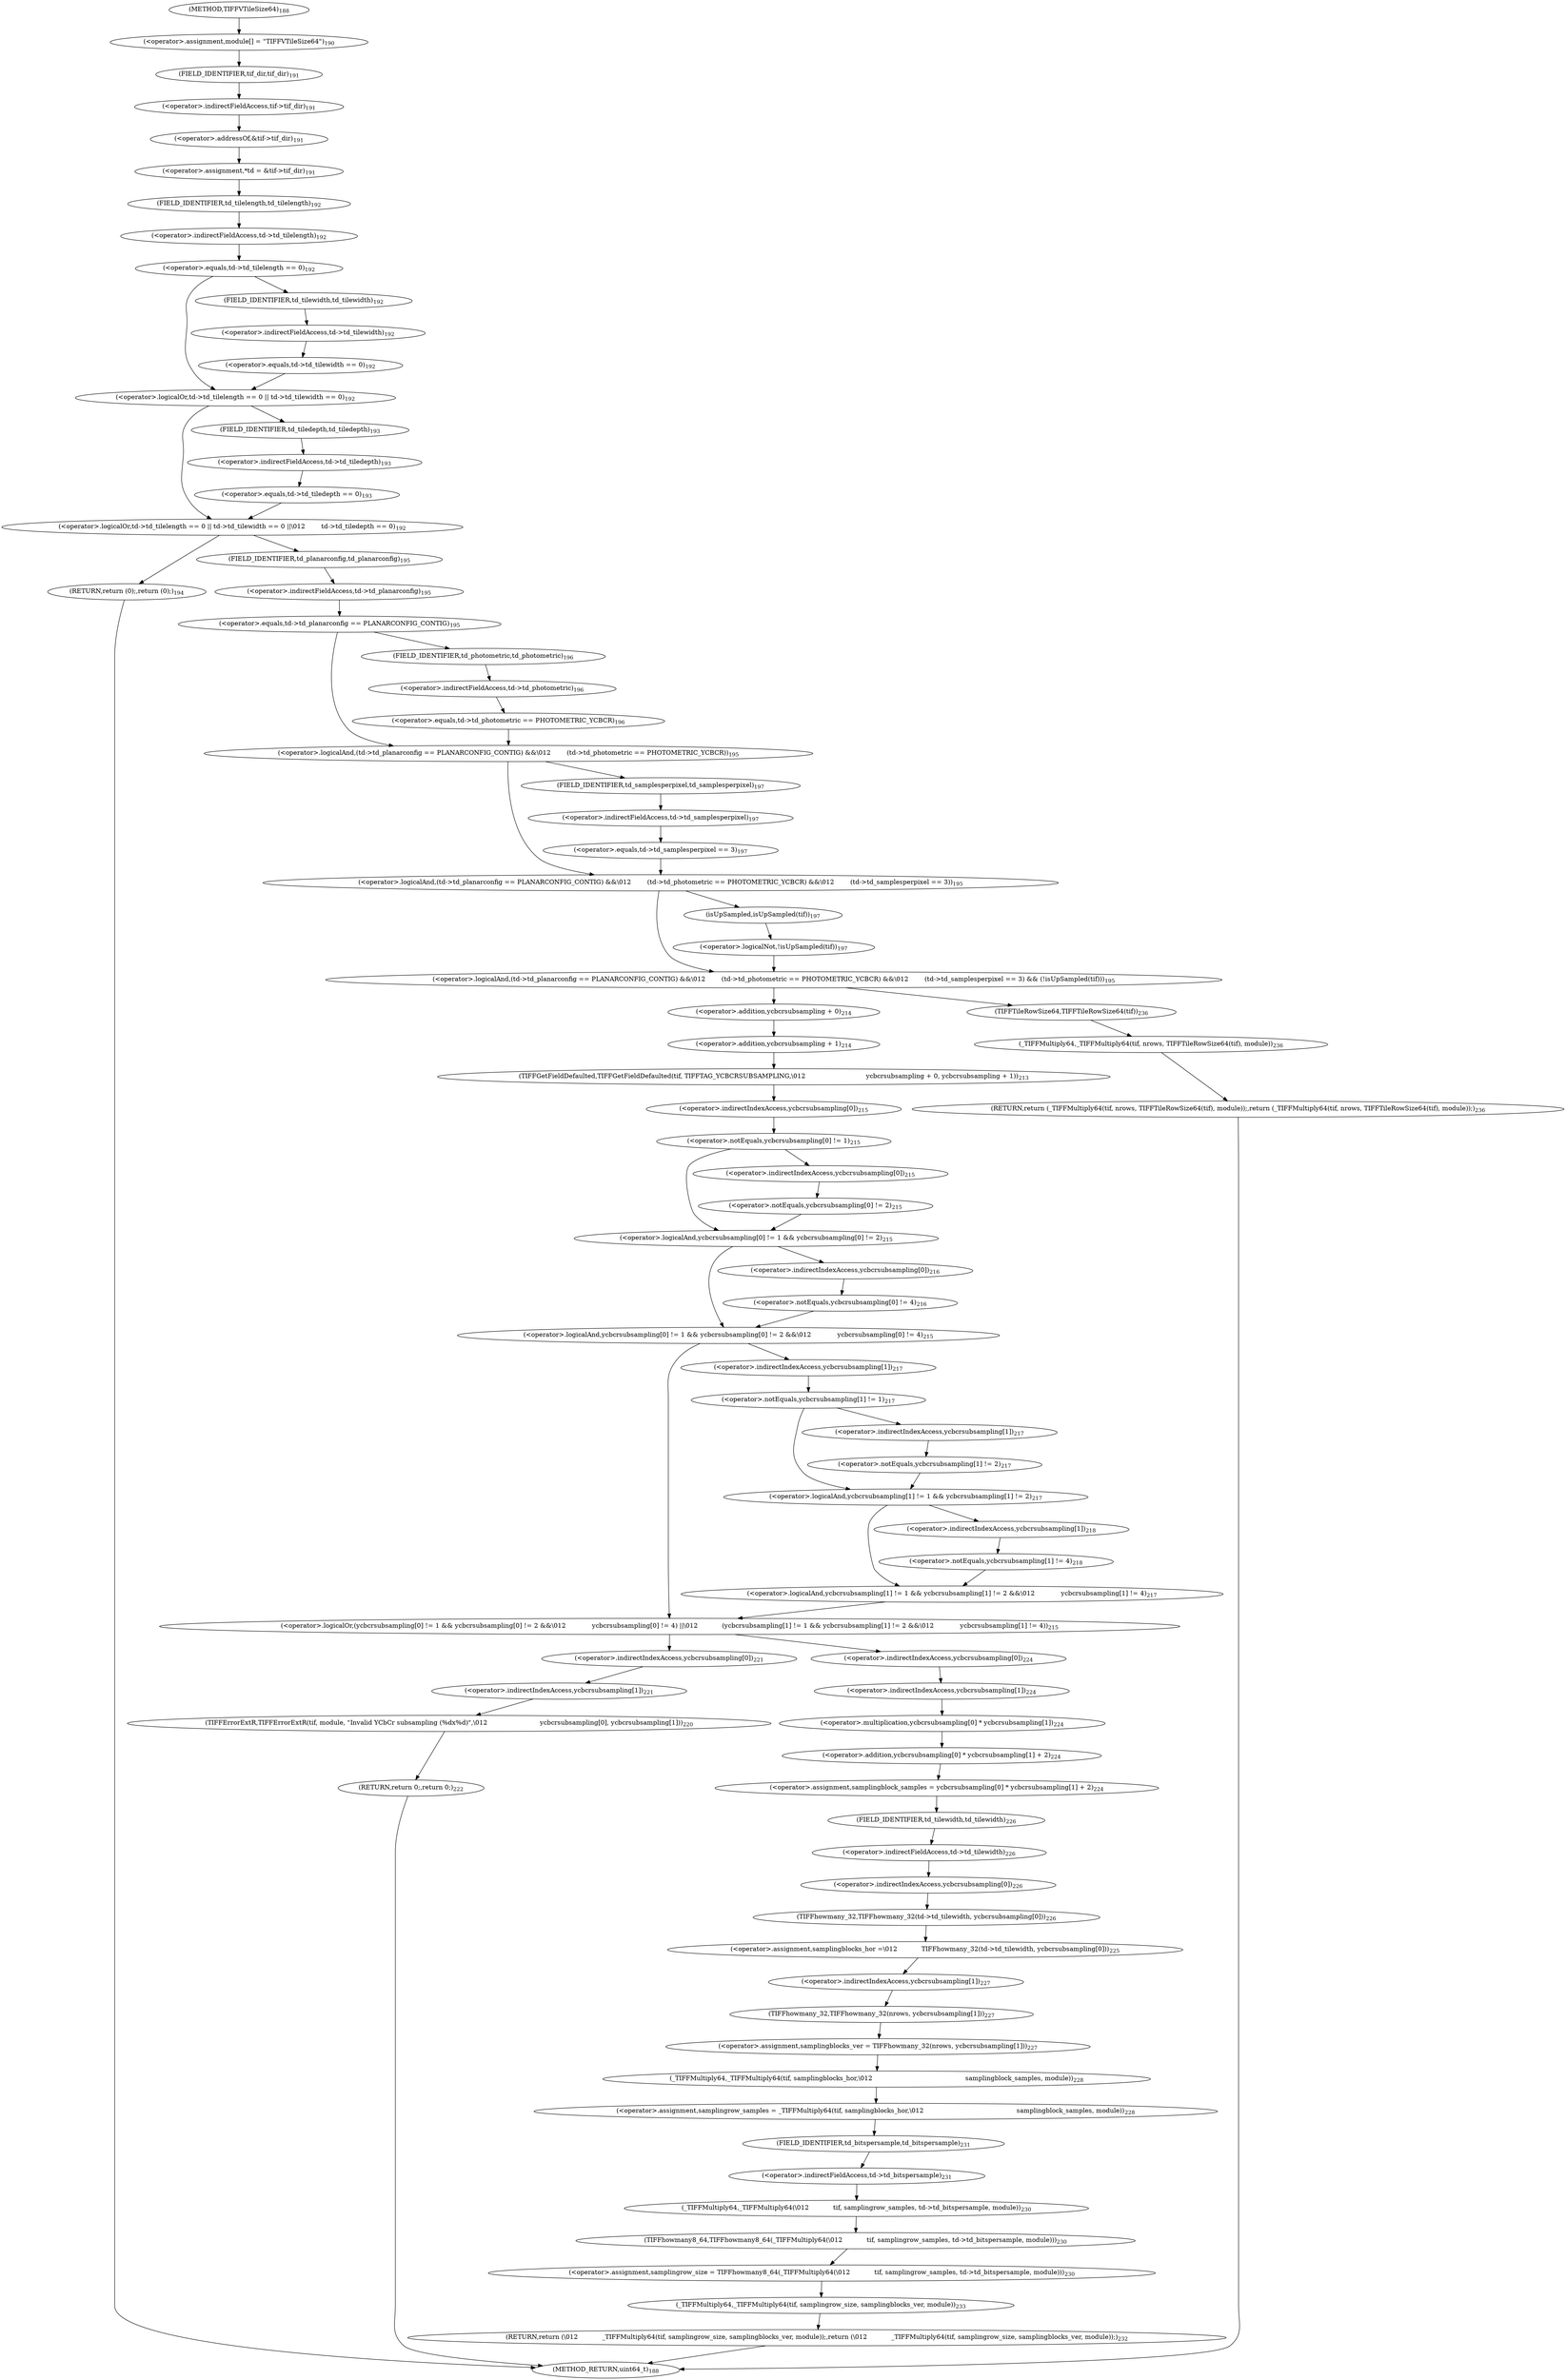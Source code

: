 digraph "TIFFVTileSize64" {  
"29724" [label = <(&lt;operator&gt;.assignment,module[] = &quot;TIFFVTileSize64&quot;)<SUB>190</SUB>> ]
"29728" [label = <(&lt;operator&gt;.assignment,*td = &amp;tif-&gt;tif_dir)<SUB>191</SUB>> ]
"29730" [label = <(&lt;operator&gt;.addressOf,&amp;tif-&gt;tif_dir)<SUB>191</SUB>> ]
"29735" [label = <(&lt;operator&gt;.logicalOr,td-&gt;td_tilelength == 0 || td-&gt;td_tilewidth == 0 ||\012        td-&gt;td_tiledepth == 0)<SUB>192</SUB>> ]
"29756" [label = <(&lt;operator&gt;.logicalAnd,(td-&gt;td_planarconfig == PLANARCONFIG_CONTIG) &amp;&amp;\012        (td-&gt;td_photometric == PHOTOMETRIC_YCBCR) &amp;&amp;\012        (td-&gt;td_samplesperpixel == 3) &amp;&amp; (!isUpSampled(tif)))<SUB>195</SUB>> ]
"29731" [label = <(&lt;operator&gt;.indirectFieldAccess,tif-&gt;tif_dir)<SUB>191</SUB>> ]
"29736" [label = <(&lt;operator&gt;.logicalOr,td-&gt;td_tilelength == 0 || td-&gt;td_tilewidth == 0)<SUB>192</SUB>> ]
"29747" [label = <(&lt;operator&gt;.equals,td-&gt;td_tiledepth == 0)<SUB>193</SUB>> ]
"29753" [label = <(RETURN,return (0);,return (0);)<SUB>194</SUB>> ]
"29757" [label = <(&lt;operator&gt;.logicalAnd,(td-&gt;td_planarconfig == PLANARCONFIG_CONTIG) &amp;&amp;\012        (td-&gt;td_photometric == PHOTOMETRIC_YCBCR) &amp;&amp;\012        (td-&gt;td_samplesperpixel == 3))<SUB>195</SUB>> ]
"29774" [label = <(&lt;operator&gt;.logicalNot,!isUpSampled(tif))<SUB>197</SUB>> ]
"29784" [label = <(TIFFGetFieldDefaulted,TIFFGetFieldDefaulted(tif, TIFFTAG_YCBCRSUBSAMPLING,\012                              ycbcrsubsampling + 0, ycbcrsubsampling + 1))<SUB>213</SUB>> ]
"29842" [label = <(&lt;operator&gt;.assignment,samplingblock_samples = ycbcrsubsampling[0] * ycbcrsubsampling[1] + 2)<SUB>224</SUB>> ]
"29853" [label = <(&lt;operator&gt;.assignment,samplingblocks_hor =\012            TIFFhowmany_32(td-&gt;td_tilewidth, ycbcrsubsampling[0]))<SUB>225</SUB>> ]
"29862" [label = <(&lt;operator&gt;.assignment,samplingblocks_ver = TIFFhowmany_32(nrows, ycbcrsubsampling[1]))<SUB>227</SUB>> ]
"29869" [label = <(&lt;operator&gt;.assignment,samplingrow_samples = _TIFFMultiply64(tif, samplingblocks_hor,\012                                              samplingblock_samples, module))<SUB>228</SUB>> ]
"29876" [label = <(&lt;operator&gt;.assignment,samplingrow_size = TIFFhowmany8_64(_TIFFMultiply64(\012            tif, samplingrow_samples, td-&gt;td_bitspersample, module)))<SUB>230</SUB>> ]
"29886" [label = <(RETURN,return (\012            _TIFFMultiply64(tif, samplingrow_size, samplingblocks_ver, module));,return (\012            _TIFFMultiply64(tif, samplingrow_size, samplingblocks_ver, module));)<SUB>232</SUB>> ]
"29733" [label = <(FIELD_IDENTIFIER,tif_dir,tif_dir)<SUB>191</SUB>> ]
"29737" [label = <(&lt;operator&gt;.equals,td-&gt;td_tilelength == 0)<SUB>192</SUB>> ]
"29742" [label = <(&lt;operator&gt;.equals,td-&gt;td_tilewidth == 0)<SUB>192</SUB>> ]
"29748" [label = <(&lt;operator&gt;.indirectFieldAccess,td-&gt;td_tiledepth)<SUB>193</SUB>> ]
"29758" [label = <(&lt;operator&gt;.logicalAnd,(td-&gt;td_planarconfig == PLANARCONFIG_CONTIG) &amp;&amp;\012        (td-&gt;td_photometric == PHOTOMETRIC_YCBCR))<SUB>195</SUB>> ]
"29769" [label = <(&lt;operator&gt;.equals,td-&gt;td_samplesperpixel == 3)<SUB>197</SUB>> ]
"29775" [label = <(isUpSampled,isUpSampled(tif))<SUB>197</SUB>> ]
"29787" [label = <(&lt;operator&gt;.addition,ycbcrsubsampling + 0)<SUB>214</SUB>> ]
"29790" [label = <(&lt;operator&gt;.addition,ycbcrsubsampling + 1)<SUB>214</SUB>> ]
"29794" [label = <(&lt;operator&gt;.logicalOr,(ycbcrsubsampling[0] != 1 &amp;&amp; ycbcrsubsampling[0] != 2 &amp;&amp;\012             ycbcrsubsampling[0] != 4) ||\012            (ycbcrsubsampling[1] != 1 &amp;&amp; ycbcrsubsampling[1] != 2 &amp;&amp;\012             ycbcrsubsampling[1] != 4))<SUB>215</SUB>> ]
"29844" [label = <(&lt;operator&gt;.addition,ycbcrsubsampling[0] * ycbcrsubsampling[1] + 2)<SUB>224</SUB>> ]
"29855" [label = <(TIFFhowmany_32,TIFFhowmany_32(td-&gt;td_tilewidth, ycbcrsubsampling[0]))<SUB>226</SUB>> ]
"29864" [label = <(TIFFhowmany_32,TIFFhowmany_32(nrows, ycbcrsubsampling[1]))<SUB>227</SUB>> ]
"29871" [label = <(_TIFFMultiply64,_TIFFMultiply64(tif, samplingblocks_hor,\012                                              samplingblock_samples, module))<SUB>228</SUB>> ]
"29878" [label = <(TIFFhowmany8_64,TIFFhowmany8_64(_TIFFMultiply64(\012            tif, samplingrow_samples, td-&gt;td_bitspersample, module)))<SUB>230</SUB>> ]
"29887" [label = <(_TIFFMultiply64,_TIFFMultiply64(tif, samplingrow_size, samplingblocks_ver, module))<SUB>233</SUB>> ]
"29894" [label = <(RETURN,return (_TIFFMultiply64(tif, nrows, TIFFTileRowSize64(tif), module));,return (_TIFFMultiply64(tif, nrows, TIFFTileRowSize64(tif), module));)<SUB>236</SUB>> ]
"29738" [label = <(&lt;operator&gt;.indirectFieldAccess,td-&gt;td_tilelength)<SUB>192</SUB>> ]
"29743" [label = <(&lt;operator&gt;.indirectFieldAccess,td-&gt;td_tilewidth)<SUB>192</SUB>> ]
"29750" [label = <(FIELD_IDENTIFIER,td_tiledepth,td_tiledepth)<SUB>193</SUB>> ]
"29759" [label = <(&lt;operator&gt;.equals,td-&gt;td_planarconfig == PLANARCONFIG_CONTIG)<SUB>195</SUB>> ]
"29764" [label = <(&lt;operator&gt;.equals,td-&gt;td_photometric == PHOTOMETRIC_YCBCR)<SUB>196</SUB>> ]
"29770" [label = <(&lt;operator&gt;.indirectFieldAccess,td-&gt;td_samplesperpixel)<SUB>197</SUB>> ]
"29795" [label = <(&lt;operator&gt;.logicalAnd,ycbcrsubsampling[0] != 1 &amp;&amp; ycbcrsubsampling[0] != 2 &amp;&amp;\012             ycbcrsubsampling[0] != 4)<SUB>215</SUB>> ]
"29812" [label = <(&lt;operator&gt;.logicalAnd,ycbcrsubsampling[1] != 1 &amp;&amp; ycbcrsubsampling[1] != 2 &amp;&amp;\012             ycbcrsubsampling[1] != 4)<SUB>217</SUB>> ]
"29830" [label = <(TIFFErrorExtR,TIFFErrorExtR(tif, module, &quot;Invalid YCbCr subsampling (%dx%d)&quot;,\012                          ycbcrsubsampling[0], ycbcrsubsampling[1]))<SUB>220</SUB>> ]
"29840" [label = <(RETURN,return 0;,return 0;)<SUB>222</SUB>> ]
"29845" [label = <(&lt;operator&gt;.multiplication,ycbcrsubsampling[0] * ycbcrsubsampling[1])<SUB>224</SUB>> ]
"29856" [label = <(&lt;operator&gt;.indirectFieldAccess,td-&gt;td_tilewidth)<SUB>226</SUB>> ]
"29859" [label = <(&lt;operator&gt;.indirectIndexAccess,ycbcrsubsampling[0])<SUB>226</SUB>> ]
"29866" [label = <(&lt;operator&gt;.indirectIndexAccess,ycbcrsubsampling[1])<SUB>227</SUB>> ]
"29879" [label = <(_TIFFMultiply64,_TIFFMultiply64(\012            tif, samplingrow_samples, td-&gt;td_bitspersample, module))<SUB>230</SUB>> ]
"29895" [label = <(_TIFFMultiply64,_TIFFMultiply64(tif, nrows, TIFFTileRowSize64(tif), module))<SUB>236</SUB>> ]
"29740" [label = <(FIELD_IDENTIFIER,td_tilelength,td_tilelength)<SUB>192</SUB>> ]
"29745" [label = <(FIELD_IDENTIFIER,td_tilewidth,td_tilewidth)<SUB>192</SUB>> ]
"29760" [label = <(&lt;operator&gt;.indirectFieldAccess,td-&gt;td_planarconfig)<SUB>195</SUB>> ]
"29765" [label = <(&lt;operator&gt;.indirectFieldAccess,td-&gt;td_photometric)<SUB>196</SUB>> ]
"29772" [label = <(FIELD_IDENTIFIER,td_samplesperpixel,td_samplesperpixel)<SUB>197</SUB>> ]
"29796" [label = <(&lt;operator&gt;.logicalAnd,ycbcrsubsampling[0] != 1 &amp;&amp; ycbcrsubsampling[0] != 2)<SUB>215</SUB>> ]
"29807" [label = <(&lt;operator&gt;.notEquals,ycbcrsubsampling[0] != 4)<SUB>216</SUB>> ]
"29813" [label = <(&lt;operator&gt;.logicalAnd,ycbcrsubsampling[1] != 1 &amp;&amp; ycbcrsubsampling[1] != 2)<SUB>217</SUB>> ]
"29824" [label = <(&lt;operator&gt;.notEquals,ycbcrsubsampling[1] != 4)<SUB>218</SUB>> ]
"29834" [label = <(&lt;operator&gt;.indirectIndexAccess,ycbcrsubsampling[0])<SUB>221</SUB>> ]
"29837" [label = <(&lt;operator&gt;.indirectIndexAccess,ycbcrsubsampling[1])<SUB>221</SUB>> ]
"29846" [label = <(&lt;operator&gt;.indirectIndexAccess,ycbcrsubsampling[0])<SUB>224</SUB>> ]
"29849" [label = <(&lt;operator&gt;.indirectIndexAccess,ycbcrsubsampling[1])<SUB>224</SUB>> ]
"29858" [label = <(FIELD_IDENTIFIER,td_tilewidth,td_tilewidth)<SUB>226</SUB>> ]
"29882" [label = <(&lt;operator&gt;.indirectFieldAccess,td-&gt;td_bitspersample)<SUB>231</SUB>> ]
"29898" [label = <(TIFFTileRowSize64,TIFFTileRowSize64(tif))<SUB>236</SUB>> ]
"29762" [label = <(FIELD_IDENTIFIER,td_planarconfig,td_planarconfig)<SUB>195</SUB>> ]
"29767" [label = <(FIELD_IDENTIFIER,td_photometric,td_photometric)<SUB>196</SUB>> ]
"29797" [label = <(&lt;operator&gt;.notEquals,ycbcrsubsampling[0] != 1)<SUB>215</SUB>> ]
"29802" [label = <(&lt;operator&gt;.notEquals,ycbcrsubsampling[0] != 2)<SUB>215</SUB>> ]
"29808" [label = <(&lt;operator&gt;.indirectIndexAccess,ycbcrsubsampling[0])<SUB>216</SUB>> ]
"29814" [label = <(&lt;operator&gt;.notEquals,ycbcrsubsampling[1] != 1)<SUB>217</SUB>> ]
"29819" [label = <(&lt;operator&gt;.notEquals,ycbcrsubsampling[1] != 2)<SUB>217</SUB>> ]
"29825" [label = <(&lt;operator&gt;.indirectIndexAccess,ycbcrsubsampling[1])<SUB>218</SUB>> ]
"29884" [label = <(FIELD_IDENTIFIER,td_bitspersample,td_bitspersample)<SUB>231</SUB>> ]
"29798" [label = <(&lt;operator&gt;.indirectIndexAccess,ycbcrsubsampling[0])<SUB>215</SUB>> ]
"29803" [label = <(&lt;operator&gt;.indirectIndexAccess,ycbcrsubsampling[0])<SUB>215</SUB>> ]
"29815" [label = <(&lt;operator&gt;.indirectIndexAccess,ycbcrsubsampling[1])<SUB>217</SUB>> ]
"29820" [label = <(&lt;operator&gt;.indirectIndexAccess,ycbcrsubsampling[1])<SUB>217</SUB>> ]
"29719" [label = <(METHOD,TIFFVTileSize64)<SUB>188</SUB>> ]
"29901" [label = <(METHOD_RETURN,uint64_t)<SUB>188</SUB>> ]
  "29724" -> "29733" 
  "29728" -> "29740" 
  "29730" -> "29728" 
  "29735" -> "29753" 
  "29735" -> "29762" 
  "29756" -> "29787" 
  "29756" -> "29898" 
  "29731" -> "29730" 
  "29736" -> "29735" 
  "29736" -> "29750" 
  "29747" -> "29735" 
  "29753" -> "29901" 
  "29757" -> "29756" 
  "29757" -> "29775" 
  "29774" -> "29756" 
  "29784" -> "29798" 
  "29842" -> "29858" 
  "29853" -> "29866" 
  "29862" -> "29871" 
  "29869" -> "29884" 
  "29876" -> "29887" 
  "29886" -> "29901" 
  "29733" -> "29731" 
  "29737" -> "29736" 
  "29737" -> "29745" 
  "29742" -> "29736" 
  "29748" -> "29747" 
  "29758" -> "29757" 
  "29758" -> "29772" 
  "29769" -> "29757" 
  "29775" -> "29774" 
  "29787" -> "29790" 
  "29790" -> "29784" 
  "29794" -> "29834" 
  "29794" -> "29846" 
  "29844" -> "29842" 
  "29855" -> "29853" 
  "29864" -> "29862" 
  "29871" -> "29869" 
  "29878" -> "29876" 
  "29887" -> "29886" 
  "29894" -> "29901" 
  "29738" -> "29737" 
  "29743" -> "29742" 
  "29750" -> "29748" 
  "29759" -> "29758" 
  "29759" -> "29767" 
  "29764" -> "29758" 
  "29770" -> "29769" 
  "29795" -> "29794" 
  "29795" -> "29815" 
  "29812" -> "29794" 
  "29830" -> "29840" 
  "29840" -> "29901" 
  "29845" -> "29844" 
  "29856" -> "29859" 
  "29859" -> "29855" 
  "29866" -> "29864" 
  "29879" -> "29878" 
  "29895" -> "29894" 
  "29740" -> "29738" 
  "29745" -> "29743" 
  "29760" -> "29759" 
  "29765" -> "29764" 
  "29772" -> "29770" 
  "29796" -> "29795" 
  "29796" -> "29808" 
  "29807" -> "29795" 
  "29813" -> "29812" 
  "29813" -> "29825" 
  "29824" -> "29812" 
  "29834" -> "29837" 
  "29837" -> "29830" 
  "29846" -> "29849" 
  "29849" -> "29845" 
  "29858" -> "29856" 
  "29882" -> "29879" 
  "29898" -> "29895" 
  "29762" -> "29760" 
  "29767" -> "29765" 
  "29797" -> "29796" 
  "29797" -> "29803" 
  "29802" -> "29796" 
  "29808" -> "29807" 
  "29814" -> "29813" 
  "29814" -> "29820" 
  "29819" -> "29813" 
  "29825" -> "29824" 
  "29884" -> "29882" 
  "29798" -> "29797" 
  "29803" -> "29802" 
  "29815" -> "29814" 
  "29820" -> "29819" 
  "29719" -> "29724" 
}

